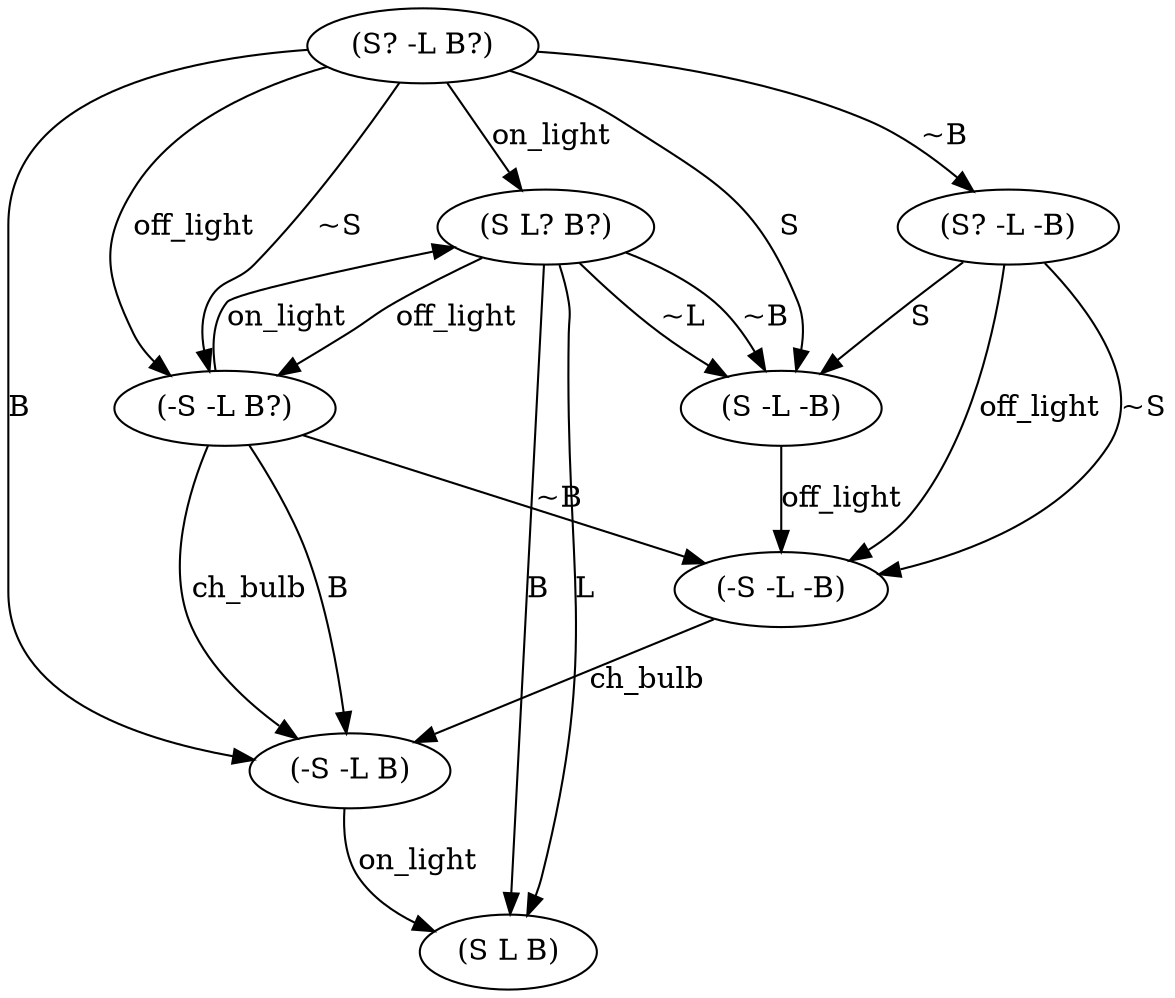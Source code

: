 digraph G {
  1 [ label="(-S -L B)" ];
  2 [ label="(S L B)" ];
  3 [ label="(S L? B?)" ];
  4 [ label="(S -L -B)" ];
  5 [ label="(S? -L B?)" ];
  6 [ label="(-S -L B?)" ];
  7 [ label="(S? -L -B)" ];
  8 [ label="(-S -L -B)" ];
  1 -> 2 [ label="on_light" ];
  3 -> 4 [ label="~B" ];
  5 -> 4 [ label="S" ];
  5 -> 1 [ label="B" ];
  5 -> 3 [ label="on_light" ];
  3 -> 2 [ label="B" ];
  5 -> 6 [ label="off_light" ];
  6 -> 1 [ label="ch_bulb" ];
  5 -> 6 [ label="~S" ];
  5 -> 7 [ label="~B" ];
  7 -> 8 [ label="off_light" ];
  7 -> 4 [ label="S" ];
  8 -> 1 [ label="ch_bulb" ];
  7 -> 8 [ label="~S" ];
  3 -> 2 [ label="L" ];
  6 -> 1 [ label="B" ];
  6 -> 3 [ label="on_light" ];
  6 -> 8 [ label="~B" ];
  3 -> 4 [ label="~L" ];
  4 -> 8 [ label="off_light" ];
  3 -> 6 [ label="off_light" ];
}
